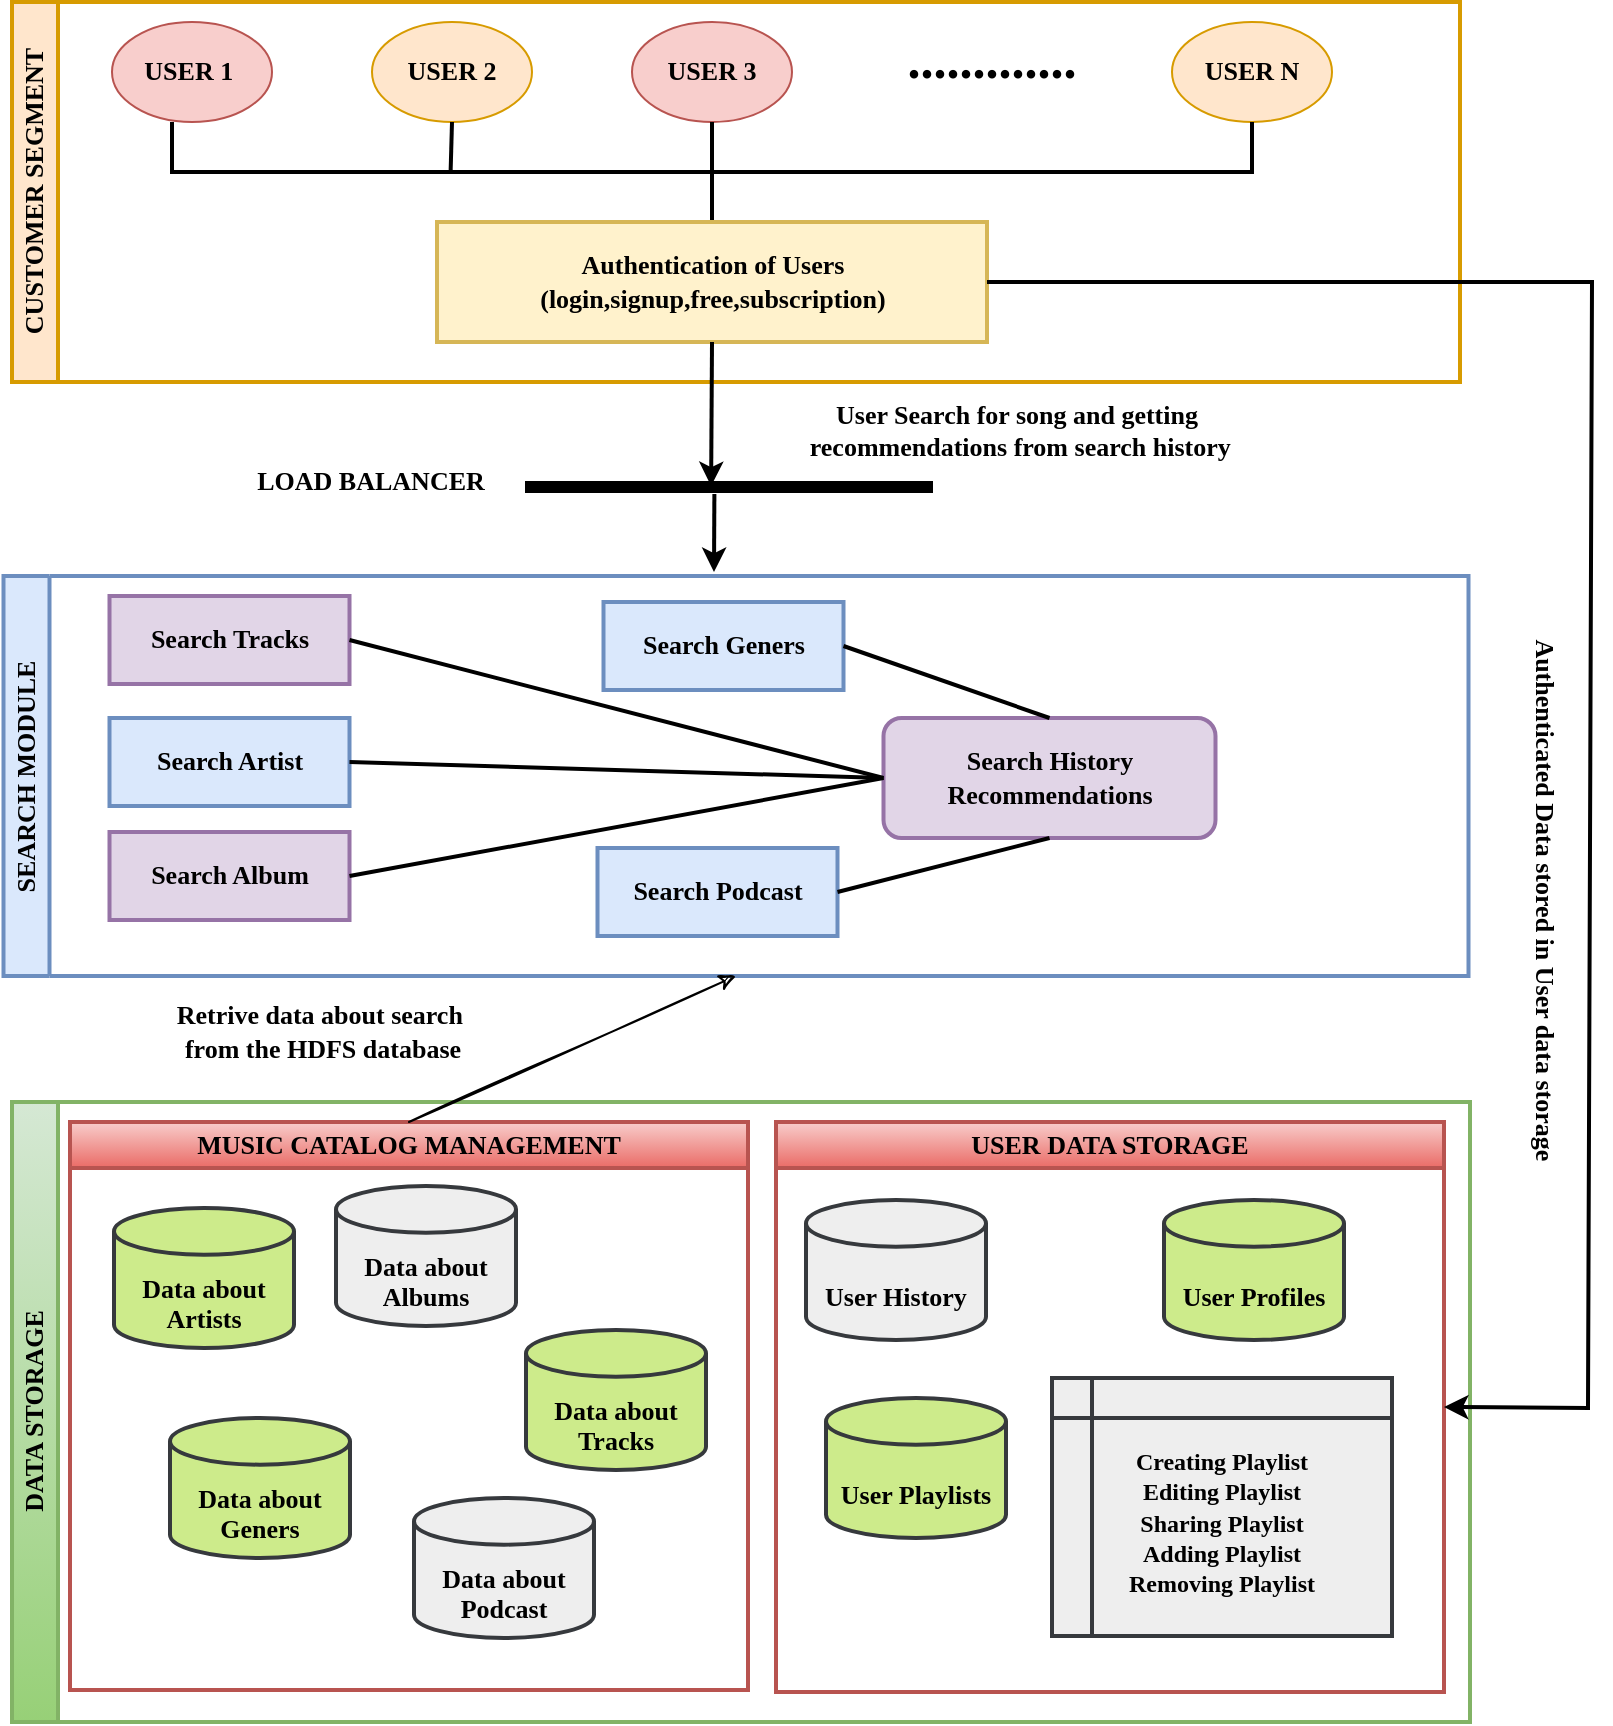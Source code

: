 <mxfile version="24.2.5" type="github">
  <diagram name="Page-1" id="ExRqaCatt30p1IcdAsLQ">
    <mxGraphModel dx="1050" dy="1622" grid="0" gridSize="10" guides="1" tooltips="1" connect="1" arrows="1" fold="1" page="1" pageScale="1" pageWidth="850" pageHeight="1100" math="0" shadow="0">
      <root>
        <mxCell id="0" />
        <mxCell id="1" parent="0" />
        <mxCell id="Uaap2v4NIkA0buS0Eumb-3" value="&lt;font style=&quot;font-size: 13px;&quot; face=&quot;Verdana&quot;&gt;&lt;b&gt;USER 1&amp;nbsp;&lt;/b&gt;&lt;/font&gt;" style="ellipse;whiteSpace=wrap;html=1;hachureGap=4;fontFamily=Architects Daughter;fontSource=https%3A%2F%2Ffonts.googleapis.com%2Fcss%3Ffamily%3DArchitects%2BDaughter;fillColor=#f8cecc;strokeColor=#b85450;" parent="1" vertex="1">
          <mxGeometry x="60" y="10" width="80" height="50" as="geometry" />
        </mxCell>
        <mxCell id="Uaap2v4NIkA0buS0Eumb-4" value="&lt;b style=&quot;font-family: Verdana; font-size: 13px;&quot;&gt;USER 3&lt;/b&gt;" style="ellipse;whiteSpace=wrap;html=1;hachureGap=4;fontFamily=Architects Daughter;fontSource=https%3A%2F%2Ffonts.googleapis.com%2Fcss%3Ffamily%3DArchitects%2BDaughter;fillColor=#f8cecc;strokeColor=#b85450;" parent="1" vertex="1">
          <mxGeometry x="320" y="10" width="80" height="50" as="geometry" />
        </mxCell>
        <mxCell id="Uaap2v4NIkA0buS0Eumb-5" value="&lt;b style=&quot;font-family: Verdana; font-size: 13px;&quot;&gt;USER 2&lt;/b&gt;" style="ellipse;whiteSpace=wrap;html=1;hachureGap=4;fontFamily=Architects Daughter;fontSource=https%3A%2F%2Ffonts.googleapis.com%2Fcss%3Ffamily%3DArchitects%2BDaughter;fillColor=#ffe6cc;strokeColor=#d79b00;" parent="1" vertex="1">
          <mxGeometry x="190" y="10" width="80" height="50" as="geometry" />
        </mxCell>
        <mxCell id="Uaap2v4NIkA0buS0Eumb-6" value="&lt;font face=&quot;Verdana&quot; style=&quot;font-size: 38px;&quot;&gt;&lt;b style=&quot;font-size: 26px;&quot;&gt;.............&lt;/b&gt;&lt;/font&gt;" style="text;html=1;align=center;verticalAlign=middle;whiteSpace=wrap;rounded=0;fontFamily=Architects Daughter;fontSource=https%3A%2F%2Ffonts.googleapis.com%2Fcss%3Ffamily%3DArchitects%2BDaughter;" parent="1" vertex="1">
          <mxGeometry x="470" y="10" width="60" height="30" as="geometry" />
        </mxCell>
        <mxCell id="Uaap2v4NIkA0buS0Eumb-9" value="&lt;b style=&quot;font-family: Verdana; font-size: 13px;&quot;&gt;USER N&lt;/b&gt;" style="ellipse;whiteSpace=wrap;html=1;hachureGap=4;fontFamily=Architects Daughter;fontSource=https%3A%2F%2Ffonts.googleapis.com%2Fcss%3Ffamily%3DArchitects%2BDaughter;fillColor=#ffe6cc;strokeColor=#d79b00;" parent="1" vertex="1">
          <mxGeometry x="590" y="10" width="80" height="50" as="geometry" />
        </mxCell>
        <mxCell id="Uaap2v4NIkA0buS0Eumb-10" value="" style="strokeWidth=2;html=1;shape=mxgraph.flowchart.annotation_2;align=left;labelPosition=right;pointerEvents=1;hachureGap=4;fontFamily=Architects Daughter;fontSource=https%3A%2F%2Ffonts.googleapis.com%2Fcss%3Ffamily%3DArchitects%2BDaughter;direction=north;" parent="1" vertex="1">
          <mxGeometry x="90" y="60" width="540" height="50" as="geometry" />
        </mxCell>
        <mxCell id="Uaap2v4NIkA0buS0Eumb-11" value="" style="endArrow=none;html=1;rounded=0;hachureGap=4;fontFamily=Architects Daughter;fontSource=https%3A%2F%2Ffonts.googleapis.com%2Fcss%3Ffamily%3DArchitects%2BDaughter;exitX=0.5;exitY=1;exitDx=0;exitDy=0;entryX=0.512;entryY=0.258;entryDx=0;entryDy=0;entryPerimeter=0;strokeWidth=2;fontStyle=1" parent="1" source="Uaap2v4NIkA0buS0Eumb-5" target="Uaap2v4NIkA0buS0Eumb-10" edge="1">
          <mxGeometry width="50" height="50" relative="1" as="geometry">
            <mxPoint x="350" y="230" as="sourcePoint" />
            <mxPoint x="250" y="190" as="targetPoint" />
          </mxGeometry>
        </mxCell>
        <mxCell id="Uaap2v4NIkA0buS0Eumb-12" value="" style="endArrow=none;html=1;rounded=0;hachureGap=4;fontFamily=Architects Daughter;fontSource=https%3A%2F%2Ffonts.googleapis.com%2Fcss%3Ffamily%3DArchitects%2BDaughter;exitX=1;exitY=0.5;exitDx=0;exitDy=0;exitPerimeter=0;strokeWidth=2;" parent="1" source="Uaap2v4NIkA0buS0Eumb-10" edge="1">
          <mxGeometry width="50" height="50" relative="1" as="geometry">
            <mxPoint x="350" y="230" as="sourcePoint" />
            <mxPoint x="360" y="90" as="targetPoint" />
          </mxGeometry>
        </mxCell>
        <mxCell id="Uaap2v4NIkA0buS0Eumb-14" value="&lt;font style=&quot;font-size: 13px;&quot; face=&quot;Verdana&quot;&gt;&lt;b&gt;Authentication of Users&lt;/b&gt;&lt;/font&gt;&lt;div&gt;&lt;font style=&quot;font-size: 13px;&quot; face=&quot;Verdana&quot;&gt;&lt;b&gt;(login,signup,free,subscription)&lt;/b&gt;&lt;/font&gt;&lt;/div&gt;" style="rounded=0;whiteSpace=wrap;html=1;hachureGap=4;fontFamily=Architects Daughter;fontSource=https%3A%2F%2Ffonts.googleapis.com%2Fcss%3Ffamily%3DArchitects%2BDaughter;strokeWidth=2;fillColor=#fff2cc;strokeColor=#d6b656;" parent="1" vertex="1">
          <mxGeometry x="222.5" y="110" width="275" height="60" as="geometry" />
        </mxCell>
        <mxCell id="Uaap2v4NIkA0buS0Eumb-15" value="&lt;font style=&quot;font-size: 13px;&quot; face=&quot;Verdana&quot;&gt;CUSTOMER SEGMENT&lt;/font&gt;" style="swimlane;horizontal=0;whiteSpace=wrap;html=1;hachureGap=4;fontFamily=Architects Daughter;fontSource=https%3A%2F%2Ffonts.googleapis.com%2Fcss%3Ffamily%3DArchitects%2BDaughter;strokeWidth=2;fillColor=#ffe6cc;strokeColor=#d79b00;" parent="1" vertex="1">
          <mxGeometry x="10" width="724" height="190" as="geometry" />
        </mxCell>
        <mxCell id="BjsdtnPxicf5f_ivqrXc-6" value="&lt;font style=&quot;font-size: 13px;&quot; face=&quot;Verdana&quot;&gt;DATA STORAGE&lt;/font&gt;" style="swimlane;horizontal=0;whiteSpace=wrap;html=1;hachureGap=4;fontFamily=Architects Daughter;fontSource=https%3A%2F%2Ffonts.googleapis.com%2Fcss%3Ffamily%3DArchitects%2BDaughter;strokeWidth=2;fillColor=#d5e8d4;gradientColor=#97d077;strokeColor=#82b366;" parent="1" vertex="1">
          <mxGeometry x="10" y="550" width="729" height="310" as="geometry" />
        </mxCell>
        <mxCell id="K-uQwObdjU8W2JQbkdcM-1" value="&lt;span style=&quot;font-family: Verdana; font-size: 13px;&quot;&gt;MUSIC CATALOG MANAGEMENT&lt;/span&gt;" style="swimlane;whiteSpace=wrap;html=1;hachureGap=4;fontFamily=Architects Daughter;fontSource=https%3A%2F%2Ffonts.googleapis.com%2Fcss%3Ffamily%3DArchitects%2BDaughter;strokeWidth=2;fillColor=#f8cecc;strokeColor=#b85450;gradientColor=#ea6b66;" vertex="1" parent="BjsdtnPxicf5f_ivqrXc-6">
          <mxGeometry x="29" y="10" width="339" height="284" as="geometry" />
        </mxCell>
        <mxCell id="K-uQwObdjU8W2JQbkdcM-2" value="&lt;p style=&quot;line-height: 110%;&quot;&gt;&lt;font size=&quot;1&quot; face=&quot;Verdana&quot;&gt;&lt;b style=&quot;font-size: 13px;&quot;&gt;&lt;br&gt;&lt;/b&gt;&lt;/font&gt;&lt;/p&gt;&lt;p style=&quot;line-height: 110%;&quot;&gt;&lt;font size=&quot;1&quot; face=&quot;Verdana&quot;&gt;&lt;b style=&quot;font-size: 13px;&quot;&gt;Data about Podcast&lt;/b&gt;&lt;/font&gt;&lt;/p&gt;" style="strokeWidth=2;html=1;shape=mxgraph.flowchart.database;whiteSpace=wrap;hachureGap=4;fontFamily=Architects Daughter;fontSource=https%3A%2F%2Ffonts.googleapis.com%2Fcss%3Ffamily%3DArchitects%2BDaughter;fillColor=#eeeeee;strokeColor=#36393d;" vertex="1" parent="K-uQwObdjU8W2JQbkdcM-1">
          <mxGeometry x="172" y="188" width="90" height="70" as="geometry" />
        </mxCell>
        <mxCell id="K-uQwObdjU8W2JQbkdcM-3" value="&lt;p style=&quot;line-height: 110%;&quot;&gt;&lt;font size=&quot;1&quot; face=&quot;Verdana&quot;&gt;&lt;b style=&quot;font-size: 13px;&quot;&gt;&lt;br&gt;&lt;/b&gt;&lt;/font&gt;&lt;/p&gt;&lt;p style=&quot;line-height: 110%;&quot;&gt;&lt;font size=&quot;1&quot; face=&quot;Verdana&quot;&gt;&lt;b style=&quot;font-size: 13px;&quot;&gt;Data about Tracks&lt;/b&gt;&lt;/font&gt;&lt;/p&gt;" style="strokeWidth=2;html=1;shape=mxgraph.flowchart.database;whiteSpace=wrap;hachureGap=4;fontFamily=Architects Daughter;fontSource=https%3A%2F%2Ffonts.googleapis.com%2Fcss%3Ffamily%3DArchitects%2BDaughter;fillColor=#cdeb8b;strokeColor=#36393d;" vertex="1" parent="K-uQwObdjU8W2JQbkdcM-1">
          <mxGeometry x="228" y="104" width="90" height="70" as="geometry" />
        </mxCell>
        <mxCell id="Uaap2v4NIkA0buS0Eumb-25" value="&lt;p style=&quot;line-height: 110%;&quot;&gt;&lt;font size=&quot;1&quot; face=&quot;Verdana&quot;&gt;&lt;b style=&quot;font-size: 13px;&quot;&gt;&lt;br&gt;&lt;/b&gt;&lt;/font&gt;&lt;/p&gt;&lt;p style=&quot;line-height: 110%;&quot;&gt;&lt;font size=&quot;1&quot; face=&quot;Verdana&quot;&gt;&lt;b style=&quot;font-size: 13px;&quot;&gt;Data about Geners&lt;/b&gt;&lt;/font&gt;&lt;/p&gt;" style="strokeWidth=2;html=1;shape=mxgraph.flowchart.database;whiteSpace=wrap;hachureGap=4;fontFamily=Architects Daughter;fontSource=https%3A%2F%2Ffonts.googleapis.com%2Fcss%3Ffamily%3DArchitects%2BDaughter;fillColor=#cdeb8b;strokeColor=#36393d;" parent="K-uQwObdjU8W2JQbkdcM-1" vertex="1">
          <mxGeometry x="50" y="148" width="90" height="70" as="geometry" />
        </mxCell>
        <mxCell id="Uaap2v4NIkA0buS0Eumb-23" value="&lt;p style=&quot;line-height: 110%;&quot;&gt;&lt;font size=&quot;1&quot; face=&quot;Verdana&quot;&gt;&lt;b style=&quot;font-size: 13px;&quot;&gt;&lt;br&gt;&lt;/b&gt;&lt;/font&gt;&lt;/p&gt;&lt;p style=&quot;line-height: 110%;&quot;&gt;&lt;font size=&quot;1&quot; face=&quot;Verdana&quot;&gt;&lt;b style=&quot;font-size: 13px;&quot;&gt;Data about Albums&lt;/b&gt;&lt;/font&gt;&lt;/p&gt;" style="strokeWidth=2;html=1;shape=mxgraph.flowchart.database;whiteSpace=wrap;hachureGap=4;fontFamily=Architects Daughter;fontSource=https%3A%2F%2Ffonts.googleapis.com%2Fcss%3Ffamily%3DArchitects%2BDaughter;fillColor=#eeeeee;strokeColor=#36393d;" parent="K-uQwObdjU8W2JQbkdcM-1" vertex="1">
          <mxGeometry x="133" y="32" width="90" height="70" as="geometry" />
        </mxCell>
        <mxCell id="Uaap2v4NIkA0buS0Eumb-17" value="&lt;p style=&quot;line-height: 110%;&quot;&gt;&lt;font size=&quot;1&quot; face=&quot;Verdana&quot;&gt;&lt;b style=&quot;font-size: 13px;&quot;&gt;&lt;br&gt;&lt;/b&gt;&lt;/font&gt;&lt;/p&gt;&lt;p style=&quot;line-height: 110%;&quot;&gt;&lt;font size=&quot;1&quot; face=&quot;Verdana&quot;&gt;&lt;b style=&quot;font-size: 13px;&quot;&gt;Data about Artists&lt;/b&gt;&lt;/font&gt;&lt;/p&gt;" style="strokeWidth=2;html=1;shape=mxgraph.flowchart.database;whiteSpace=wrap;hachureGap=4;fontFamily=Architects Daughter;fontSource=https%3A%2F%2Ffonts.googleapis.com%2Fcss%3Ffamily%3DArchitects%2BDaughter;fillColor=#cdeb8b;strokeColor=#36393d;" parent="K-uQwObdjU8W2JQbkdcM-1" vertex="1">
          <mxGeometry x="22" y="43" width="90" height="70" as="geometry" />
        </mxCell>
        <mxCell id="K-uQwObdjU8W2JQbkdcM-4" value="&lt;span style=&quot;font-family: Verdana; font-size: 13px;&quot;&gt;USER DATA STORAGE&lt;/span&gt;" style="swimlane;whiteSpace=wrap;html=1;hachureGap=4;fontFamily=Architects Daughter;fontSource=https%3A%2F%2Ffonts.googleapis.com%2Fcss%3Ffamily%3DArchitects%2BDaughter;startSize=23;strokeWidth=2;fillColor=#f8cecc;strokeColor=#b85450;gradientColor=#ea6b66;" vertex="1" parent="BjsdtnPxicf5f_ivqrXc-6">
          <mxGeometry x="382" y="10" width="334" height="285" as="geometry" />
        </mxCell>
        <mxCell id="BjsdtnPxicf5f_ivqrXc-4" value="&lt;p style=&quot;line-height: 110%;&quot;&gt;&lt;font size=&quot;1&quot; face=&quot;Verdana&quot;&gt;&lt;b style=&quot;font-size: 13px;&quot;&gt;&lt;br&gt;&lt;/b&gt;&lt;/font&gt;&lt;/p&gt;&lt;p style=&quot;line-height: 110%;&quot;&gt;&lt;font face=&quot;Verdana&quot;&gt;&lt;span style=&quot;font-size: 13px;&quot;&gt;&lt;b&gt;User History&lt;/b&gt;&lt;/span&gt;&lt;/font&gt;&lt;/p&gt;" style="strokeWidth=2;html=1;shape=mxgraph.flowchart.database;whiteSpace=wrap;hachureGap=4;fontFamily=Architects Daughter;fontSource=https%3A%2F%2Ffonts.googleapis.com%2Fcss%3Ffamily%3DArchitects%2BDaughter;fillColor=#eeeeee;strokeColor=#36393d;" parent="K-uQwObdjU8W2JQbkdcM-4" vertex="1">
          <mxGeometry x="15" y="39" width="90" height="70" as="geometry" />
        </mxCell>
        <mxCell id="BjsdtnPxicf5f_ivqrXc-2" value="&lt;p style=&quot;line-height: 110%;&quot;&gt;&lt;font size=&quot;1&quot; face=&quot;Verdana&quot;&gt;&lt;b style=&quot;font-size: 13px;&quot;&gt;&lt;br&gt;&lt;/b&gt;&lt;/font&gt;&lt;/p&gt;&lt;p style=&quot;line-height: 110%;&quot;&gt;&lt;font face=&quot;Verdana&quot;&gt;&lt;span style=&quot;font-size: 13px;&quot;&gt;&lt;b&gt;User Profiles&lt;/b&gt;&lt;/span&gt;&lt;/font&gt;&lt;/p&gt;" style="strokeWidth=2;html=1;shape=mxgraph.flowchart.database;whiteSpace=wrap;hachureGap=4;fontFamily=Architects Daughter;fontSource=https%3A%2F%2Ffonts.googleapis.com%2Fcss%3Ffamily%3DArchitects%2BDaughter;fillColor=#cdeb8b;strokeColor=#36393d;" parent="K-uQwObdjU8W2JQbkdcM-4" vertex="1">
          <mxGeometry x="194" y="39" width="90" height="70" as="geometry" />
        </mxCell>
        <mxCell id="BjsdtnPxicf5f_ivqrXc-3" value="&lt;p style=&quot;line-height: 110%;&quot;&gt;&lt;font size=&quot;1&quot; face=&quot;Verdana&quot;&gt;&lt;b style=&quot;font-size: 13px;&quot;&gt;&lt;br&gt;&lt;/b&gt;&lt;/font&gt;&lt;/p&gt;&lt;p style=&quot;line-height: 110%;&quot;&gt;&lt;font face=&quot;Verdana&quot;&gt;&lt;span style=&quot;font-size: 13px;&quot;&gt;&lt;b&gt;User Playlists&lt;/b&gt;&lt;/span&gt;&lt;/font&gt;&lt;/p&gt;" style="strokeWidth=2;html=1;shape=mxgraph.flowchart.database;whiteSpace=wrap;hachureGap=4;fontFamily=Architects Daughter;fontSource=https%3A%2F%2Ffonts.googleapis.com%2Fcss%3Ffamily%3DArchitects%2BDaughter;fillColor=#cdeb8b;strokeColor=#36393d;" parent="K-uQwObdjU8W2JQbkdcM-4" vertex="1">
          <mxGeometry x="25" y="138" width="90" height="70" as="geometry" />
        </mxCell>
        <mxCell id="K-uQwObdjU8W2JQbkdcM-5" value="&lt;div&gt;&lt;font face=&quot;Verdana&quot;&gt;&lt;b&gt;&lt;br&gt;&lt;/b&gt;&lt;/font&gt;&lt;/div&gt;&lt;font face=&quot;Verdana&quot;&gt;&lt;b&gt;Creating Playlist&lt;/b&gt;&lt;/font&gt;&lt;div&gt;&lt;b style=&quot;font-family: Verdana;&quot;&gt;Editing Playlist&lt;/b&gt;&lt;font face=&quot;Verdana&quot;&gt;&lt;b&gt;&lt;br&gt;&lt;/b&gt;&lt;/font&gt;&lt;/div&gt;&lt;div&gt;&lt;b style=&quot;font-family: Verdana;&quot;&gt;Sharing Playlist&lt;/b&gt;&lt;b style=&quot;font-family: Verdana;&quot;&gt;&lt;br&gt;&lt;/b&gt;&lt;/div&gt;&lt;div&gt;&lt;b style=&quot;font-family: Verdana;&quot;&gt;Adding Playlist&lt;/b&gt;&lt;/div&gt;&lt;div&gt;&lt;font face=&quot;Verdana&quot;&gt;&lt;b&gt;Removing Playlist&lt;/b&gt;&lt;/font&gt;&lt;/div&gt;" style="shape=internalStorage;whiteSpace=wrap;html=1;backgroundOutline=1;hachureGap=4;fontFamily=Architects Daughter;fontSource=https%3A%2F%2Ffonts.googleapis.com%2Fcss%3Ffamily%3DArchitects%2BDaughter;strokeWidth=2;fillColor=#eeeeee;strokeColor=#36393d;" vertex="1" parent="K-uQwObdjU8W2JQbkdcM-4">
          <mxGeometry x="138" y="128" width="170" height="129" as="geometry" />
        </mxCell>
        <mxCell id="K-uQwObdjU8W2JQbkdcM-6" value="&lt;font face=&quot;Verdana&quot;&gt;&lt;span style=&quot;font-size: 13px;&quot;&gt;SEARCH MODULE&lt;/span&gt;&lt;/font&gt;" style="swimlane;horizontal=0;whiteSpace=wrap;html=1;hachureGap=4;fontFamily=Architects Daughter;fontSource=https%3A%2F%2Ffonts.googleapis.com%2Fcss%3Ffamily%3DArchitects%2BDaughter;strokeWidth=2;fillColor=#dae8fc;strokeColor=#6c8ebf;" vertex="1" parent="1">
          <mxGeometry x="5.75" y="287" width="732.5" height="200" as="geometry" />
        </mxCell>
        <mxCell id="K-uQwObdjU8W2JQbkdcM-8" value="&lt;font size=&quot;1&quot; face=&quot;Verdana&quot;&gt;&lt;b style=&quot;font-size: 13px;&quot;&gt;Search Artist&lt;/b&gt;&lt;/font&gt;" style="rounded=0;whiteSpace=wrap;html=1;hachureGap=4;fontFamily=Architects Daughter;fontSource=https%3A%2F%2Ffonts.googleapis.com%2Fcss%3Ffamily%3DArchitects%2BDaughter;strokeWidth=2;fillColor=#dae8fc;strokeColor=#6c8ebf;" vertex="1" parent="K-uQwObdjU8W2JQbkdcM-6">
          <mxGeometry x="53" y="71" width="120" height="44" as="geometry" />
        </mxCell>
        <mxCell id="K-uQwObdjU8W2JQbkdcM-9" value="&lt;font size=&quot;1&quot; face=&quot;Verdana&quot;&gt;&lt;b style=&quot;font-size: 13px;&quot;&gt;Search Tracks&lt;/b&gt;&lt;/font&gt;" style="rounded=0;whiteSpace=wrap;html=1;hachureGap=4;fontFamily=Architects Daughter;fontSource=https%3A%2F%2Ffonts.googleapis.com%2Fcss%3Ffamily%3DArchitects%2BDaughter;strokeWidth=2;fillColor=#e1d5e7;strokeColor=#9673a6;" vertex="1" parent="K-uQwObdjU8W2JQbkdcM-6">
          <mxGeometry x="53" y="10" width="120" height="44" as="geometry" />
        </mxCell>
        <mxCell id="K-uQwObdjU8W2JQbkdcM-10" value="&lt;font size=&quot;1&quot; face=&quot;Verdana&quot;&gt;&lt;b style=&quot;font-size: 13px;&quot;&gt;Search Geners&lt;/b&gt;&lt;/font&gt;" style="rounded=0;whiteSpace=wrap;html=1;hachureGap=4;fontFamily=Architects Daughter;fontSource=https%3A%2F%2Ffonts.googleapis.com%2Fcss%3Ffamily%3DArchitects%2BDaughter;strokeWidth=2;fillColor=#dae8fc;strokeColor=#6c8ebf;" vertex="1" parent="K-uQwObdjU8W2JQbkdcM-6">
          <mxGeometry x="300" y="13" width="120" height="44" as="geometry" />
        </mxCell>
        <mxCell id="K-uQwObdjU8W2JQbkdcM-11" value="&lt;font size=&quot;1&quot; face=&quot;Verdana&quot;&gt;&lt;b style=&quot;font-size: 13px;&quot;&gt;Search Podcast&lt;/b&gt;&lt;/font&gt;" style="rounded=0;whiteSpace=wrap;html=1;hachureGap=4;fontFamily=Architects Daughter;fontSource=https%3A%2F%2Ffonts.googleapis.com%2Fcss%3Ffamily%3DArchitects%2BDaughter;strokeWidth=2;fillColor=#dae8fc;strokeColor=#6c8ebf;" vertex="1" parent="K-uQwObdjU8W2JQbkdcM-6">
          <mxGeometry x="297" y="136" width="120" height="44" as="geometry" />
        </mxCell>
        <mxCell id="K-uQwObdjU8W2JQbkdcM-7" value="&lt;font size=&quot;1&quot; face=&quot;Verdana&quot;&gt;&lt;b style=&quot;font-size: 13px;&quot;&gt;Search Album&lt;/b&gt;&lt;/font&gt;" style="rounded=0;whiteSpace=wrap;html=1;hachureGap=4;fontFamily=Architects Daughter;fontSource=https%3A%2F%2Ffonts.googleapis.com%2Fcss%3Ffamily%3DArchitects%2BDaughter;strokeWidth=2;fillColor=#e1d5e7;strokeColor=#9673a6;" vertex="1" parent="K-uQwObdjU8W2JQbkdcM-6">
          <mxGeometry x="53" y="128" width="120" height="44" as="geometry" />
        </mxCell>
        <mxCell id="K-uQwObdjU8W2JQbkdcM-12" value="&lt;font size=&quot;1&quot; face=&quot;Verdana&quot;&gt;&lt;b style=&quot;font-size: 13px;&quot;&gt;Search History Recommendations&lt;/b&gt;&lt;/font&gt;" style="rounded=1;whiteSpace=wrap;html=1;hachureGap=4;fontFamily=Architects Daughter;fontSource=https%3A%2F%2Ffonts.googleapis.com%2Fcss%3Ffamily%3DArchitects%2BDaughter;strokeWidth=2;fillColor=#e1d5e7;strokeColor=#9673a6;" vertex="1" parent="K-uQwObdjU8W2JQbkdcM-6">
          <mxGeometry x="440" y="71" width="166" height="60" as="geometry" />
        </mxCell>
        <mxCell id="K-uQwObdjU8W2JQbkdcM-13" value="" style="endArrow=none;html=1;rounded=0;hachureGap=4;fontFamily=Architects Daughter;fontSource=https%3A%2F%2Ffonts.googleapis.com%2Fcss%3Ffamily%3DArchitects%2BDaughter;exitX=1;exitY=0.5;exitDx=0;exitDy=0;entryX=0;entryY=0.5;entryDx=0;entryDy=0;strokeWidth=2;endFill=0;" edge="1" parent="K-uQwObdjU8W2JQbkdcM-6" source="K-uQwObdjU8W2JQbkdcM-8" target="K-uQwObdjU8W2JQbkdcM-12">
          <mxGeometry width="50" height="50" relative="1" as="geometry">
            <mxPoint x="370" y="103" as="sourcePoint" />
            <mxPoint x="420" y="53" as="targetPoint" />
          </mxGeometry>
        </mxCell>
        <mxCell id="K-uQwObdjU8W2JQbkdcM-14" value="" style="endArrow=none;html=1;rounded=0;hachureGap=4;fontFamily=Architects Daughter;fontSource=https%3A%2F%2Ffonts.googleapis.com%2Fcss%3Ffamily%3DArchitects%2BDaughter;exitX=1;exitY=0.5;exitDx=0;exitDy=0;entryX=0;entryY=0.5;entryDx=0;entryDy=0;strokeWidth=2;endFill=0;" edge="1" parent="K-uQwObdjU8W2JQbkdcM-6" source="K-uQwObdjU8W2JQbkdcM-9" target="K-uQwObdjU8W2JQbkdcM-12">
          <mxGeometry width="50" height="50" relative="1" as="geometry">
            <mxPoint x="370" y="103" as="sourcePoint" />
            <mxPoint x="420" y="53" as="targetPoint" />
          </mxGeometry>
        </mxCell>
        <mxCell id="K-uQwObdjU8W2JQbkdcM-15" value="" style="endArrow=none;html=1;rounded=0;hachureGap=4;fontFamily=Architects Daughter;fontSource=https%3A%2F%2Ffonts.googleapis.com%2Fcss%3Ffamily%3DArchitects%2BDaughter;exitX=1;exitY=0.5;exitDx=0;exitDy=0;entryX=0;entryY=0.5;entryDx=0;entryDy=0;strokeWidth=2;endFill=0;" edge="1" parent="K-uQwObdjU8W2JQbkdcM-6" source="K-uQwObdjU8W2JQbkdcM-7" target="K-uQwObdjU8W2JQbkdcM-12">
          <mxGeometry width="50" height="50" relative="1" as="geometry">
            <mxPoint x="370" y="103" as="sourcePoint" />
            <mxPoint x="420" y="53" as="targetPoint" />
          </mxGeometry>
        </mxCell>
        <mxCell id="K-uQwObdjU8W2JQbkdcM-16" value="" style="endArrow=none;html=1;rounded=0;hachureGap=4;fontFamily=Architects Daughter;fontSource=https%3A%2F%2Ffonts.googleapis.com%2Fcss%3Ffamily%3DArchitects%2BDaughter;exitX=1;exitY=0.5;exitDx=0;exitDy=0;entryX=0.5;entryY=1;entryDx=0;entryDy=0;strokeWidth=2;" edge="1" parent="K-uQwObdjU8W2JQbkdcM-6" source="K-uQwObdjU8W2JQbkdcM-11" target="K-uQwObdjU8W2JQbkdcM-12">
          <mxGeometry width="50" height="50" relative="1" as="geometry">
            <mxPoint x="370" y="103" as="sourcePoint" />
            <mxPoint x="420" y="53" as="targetPoint" />
          </mxGeometry>
        </mxCell>
        <mxCell id="K-uQwObdjU8W2JQbkdcM-17" value="" style="endArrow=none;html=1;rounded=0;hachureGap=4;fontFamily=Architects Daughter;fontSource=https%3A%2F%2Ffonts.googleapis.com%2Fcss%3Ffamily%3DArchitects%2BDaughter;exitX=1;exitY=0.5;exitDx=0;exitDy=0;entryX=0.5;entryY=0;entryDx=0;entryDy=0;strokeWidth=2;" edge="1" parent="K-uQwObdjU8W2JQbkdcM-6" source="K-uQwObdjU8W2JQbkdcM-10" target="K-uQwObdjU8W2JQbkdcM-12">
          <mxGeometry width="50" height="50" relative="1" as="geometry">
            <mxPoint x="370" y="103" as="sourcePoint" />
            <mxPoint x="420" y="53" as="targetPoint" />
          </mxGeometry>
        </mxCell>
        <mxCell id="K-uQwObdjU8W2JQbkdcM-18" value="" style="endArrow=classic;html=1;rounded=0;hachureGap=4;fontFamily=Architects Daughter;fontSource=https%3A%2F%2Ffonts.googleapis.com%2Fcss%3Ffamily%3DArchitects%2BDaughter;exitX=0.5;exitY=1;exitDx=0;exitDy=0;strokeWidth=2;entryX=0.4;entryY=0.544;entryDx=0;entryDy=0;entryPerimeter=0;" edge="1" parent="1" source="Uaap2v4NIkA0buS0Eumb-14" target="K-uQwObdjU8W2JQbkdcM-29">
          <mxGeometry width="50" height="50" relative="1" as="geometry">
            <mxPoint x="381" y="293" as="sourcePoint" />
            <mxPoint x="360" y="228" as="targetPoint" />
          </mxGeometry>
        </mxCell>
        <mxCell id="K-uQwObdjU8W2JQbkdcM-19" value="&lt;b&gt;&lt;font style=&quot;font-size: 13px;&quot; face=&quot;Verdana&quot;&gt;User Search for song and getting&lt;/font&gt;&lt;/b&gt;&lt;div&gt;&lt;b&gt;&lt;font style=&quot;font-size: 13px;&quot; face=&quot;Verdana&quot;&gt;&amp;nbsp;recommendations from search history&lt;/font&gt;&lt;/b&gt;&lt;/div&gt;" style="edgeLabel;html=1;align=center;verticalAlign=middle;resizable=0;points=[];sketch=1;hachureGap=4;jiggle=2;curveFitting=1;fontFamily=Architects Daughter;fontSource=https%3A%2F%2Ffonts.googleapis.com%2Fcss%3Ffamily%3DArchitects%2BDaughter;" vertex="1" connectable="0" parent="K-uQwObdjU8W2JQbkdcM-18">
          <mxGeometry x="-0.07" y="-2" relative="1" as="geometry">
            <mxPoint x="154" y="10" as="offset" />
          </mxGeometry>
        </mxCell>
        <mxCell id="K-uQwObdjU8W2JQbkdcM-20" value="" style="endArrow=classic;html=1;rounded=0;sketch=1;hachureGap=4;jiggle=2;curveFitting=1;fontFamily=Architects Daughter;fontSource=https%3A%2F%2Ffonts.googleapis.com%2Fcss%3Ffamily%3DArchitects%2BDaughter;exitX=0.5;exitY=0;exitDx=0;exitDy=0;entryX=0.5;entryY=1;entryDx=0;entryDy=0;" edge="1" parent="1" source="K-uQwObdjU8W2JQbkdcM-1" target="K-uQwObdjU8W2JQbkdcM-6">
          <mxGeometry width="50" height="50" relative="1" as="geometry">
            <mxPoint x="381" y="591" as="sourcePoint" />
            <mxPoint x="431" y="541" as="targetPoint" />
          </mxGeometry>
        </mxCell>
        <mxCell id="K-uQwObdjU8W2JQbkdcM-21" value="&lt;font size=&quot;1&quot; face=&quot;Verdana&quot;&gt;&lt;b style=&quot;font-size: 13px;&quot;&gt;Retrive data about search&amp;nbsp;&lt;/b&gt;&lt;/font&gt;&lt;div&gt;&lt;font size=&quot;1&quot; face=&quot;Verdana&quot;&gt;&lt;b style=&quot;font-size: 13px;&quot;&gt;from the HDFS database&lt;/b&gt;&lt;/font&gt;&lt;/div&gt;" style="text;html=1;align=center;verticalAlign=middle;resizable=0;points=[];autosize=1;strokeColor=none;fillColor=none;fontFamily=Architects Daughter;fontSource=https%3A%2F%2Ffonts.googleapis.com%2Fcss%3Ffamily%3DArchitects%2BDaughter;" vertex="1" parent="1">
          <mxGeometry x="59" y="492" width="211" height="46" as="geometry" />
        </mxCell>
        <mxCell id="K-uQwObdjU8W2JQbkdcM-22" value="" style="endArrow=classic;html=1;rounded=0;hachureGap=4;fontFamily=Architects Daughter;fontSource=https%3A%2F%2Ffonts.googleapis.com%2Fcss%3Ffamily%3DArchitects%2BDaughter;exitX=1;exitY=0.5;exitDx=0;exitDy=0;entryX=1;entryY=0.5;entryDx=0;entryDy=0;strokeWidth=2;" edge="1" parent="1" source="Uaap2v4NIkA0buS0Eumb-14" target="K-uQwObdjU8W2JQbkdcM-4">
          <mxGeometry width="50" height="50" relative="1" as="geometry">
            <mxPoint x="381" y="389" as="sourcePoint" />
            <mxPoint x="794" y="170" as="targetPoint" />
            <Array as="points">
              <mxPoint x="800" y="140" />
              <mxPoint x="798" y="703" />
            </Array>
          </mxGeometry>
        </mxCell>
        <mxCell id="K-uQwObdjU8W2JQbkdcM-23" value="&lt;b&gt;&lt;font style=&quot;font-size: 13px;&quot; face=&quot;Verdana&quot;&gt;Authenticated Data&amp;nbsp;&lt;/font&gt;&lt;/b&gt;&lt;b&gt;&lt;font style=&quot;font-size: 13px;&quot; face=&quot;Verdana&quot;&gt;stored in User data storage&lt;/font&gt;&lt;/b&gt;" style="edgeLabel;html=1;align=center;verticalAlign=middle;resizable=0;points=[];sketch=1;hachureGap=4;jiggle=2;curveFitting=1;fontFamily=Architects Daughter;fontSource=https%3A%2F%2Ffonts.googleapis.com%2Fcss%3Ffamily%3DArchitects%2BDaughter;rotation=90;" vertex="1" connectable="0" parent="K-uQwObdjU8W2JQbkdcM-22">
          <mxGeometry x="0.043" y="-1" relative="1" as="geometry">
            <mxPoint x="-21" y="122" as="offset" />
          </mxGeometry>
        </mxCell>
        <mxCell id="K-uQwObdjU8W2JQbkdcM-29" value="" style="html=1;points=[];perimeter=orthogonalPerimeter;fillColor=strokeColor;hachureGap=4;fontFamily=Architects Daughter;fontSource=https%3A%2F%2Ffonts.googleapis.com%2Fcss%3Ffamily%3DArchitects%2BDaughter;direction=south;" vertex="1" parent="1">
          <mxGeometry x="267" y="240" width="203" height="5" as="geometry" />
        </mxCell>
        <mxCell id="K-uQwObdjU8W2JQbkdcM-32" value="&lt;b&gt;&lt;font style=&quot;font-size: 13px;&quot; face=&quot;Verdana&quot;&gt;LOAD BALANCER&lt;/font&gt;&lt;/b&gt;" style="text;html=1;align=center;verticalAlign=middle;resizable=0;points=[];autosize=1;strokeColor=none;fillColor=none;fontFamily=Architects Daughter;fontSource=https%3A%2F%2Ffonts.googleapis.com%2Fcss%3Ffamily%3DArchitects%2BDaughter;" vertex="1" parent="1">
          <mxGeometry x="118" y="225" width="141" height="29" as="geometry" />
        </mxCell>
        <mxCell id="K-uQwObdjU8W2JQbkdcM-34" value="" style="endArrow=classic;html=1;rounded=0;hachureGap=4;fontFamily=Architects Daughter;fontSource=https%3A%2F%2Ffonts.googleapis.com%2Fcss%3Ffamily%3DArchitects%2BDaughter;exitX=1.2;exitY=0.536;exitDx=0;exitDy=0;exitPerimeter=0;strokeWidth=2;" edge="1" parent="1" source="K-uQwObdjU8W2JQbkdcM-29">
          <mxGeometry width="50" height="50" relative="1" as="geometry">
            <mxPoint x="280" y="285" as="sourcePoint" />
            <mxPoint x="361" y="285" as="targetPoint" />
          </mxGeometry>
        </mxCell>
      </root>
    </mxGraphModel>
  </diagram>
</mxfile>
